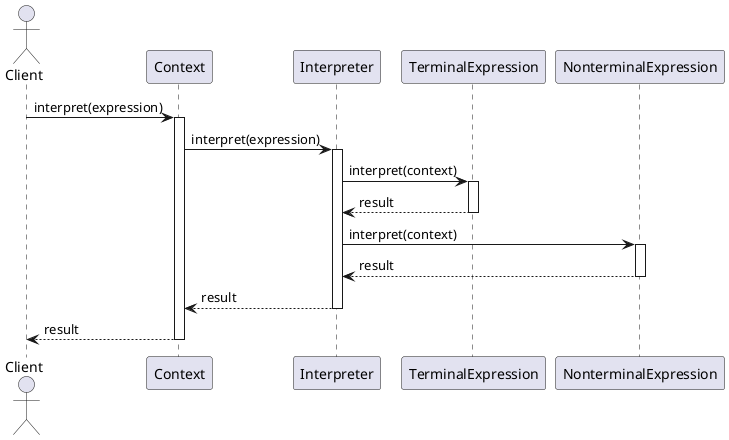 @startuml InterpreterPatternSequenceDiagram

actor Client
participant Context
participant Interpreter
participant TerminalExpression
participant NonterminalExpression

Client -> Context: interpret(expression)
activate Context

Context -> Interpreter: interpret(expression)
activate Interpreter

Interpreter -> TerminalExpression: interpret(context)
activate TerminalExpression
TerminalExpression --> Interpreter: result
deactivate TerminalExpression

Interpreter -> NonterminalExpression: interpret(context)
activate NonterminalExpression
NonterminalExpression --> Interpreter: result
deactivate NonterminalExpression

Interpreter --> Context: result
deactivate Interpreter

Context --> Client: result
deactivate Context

@enduml
